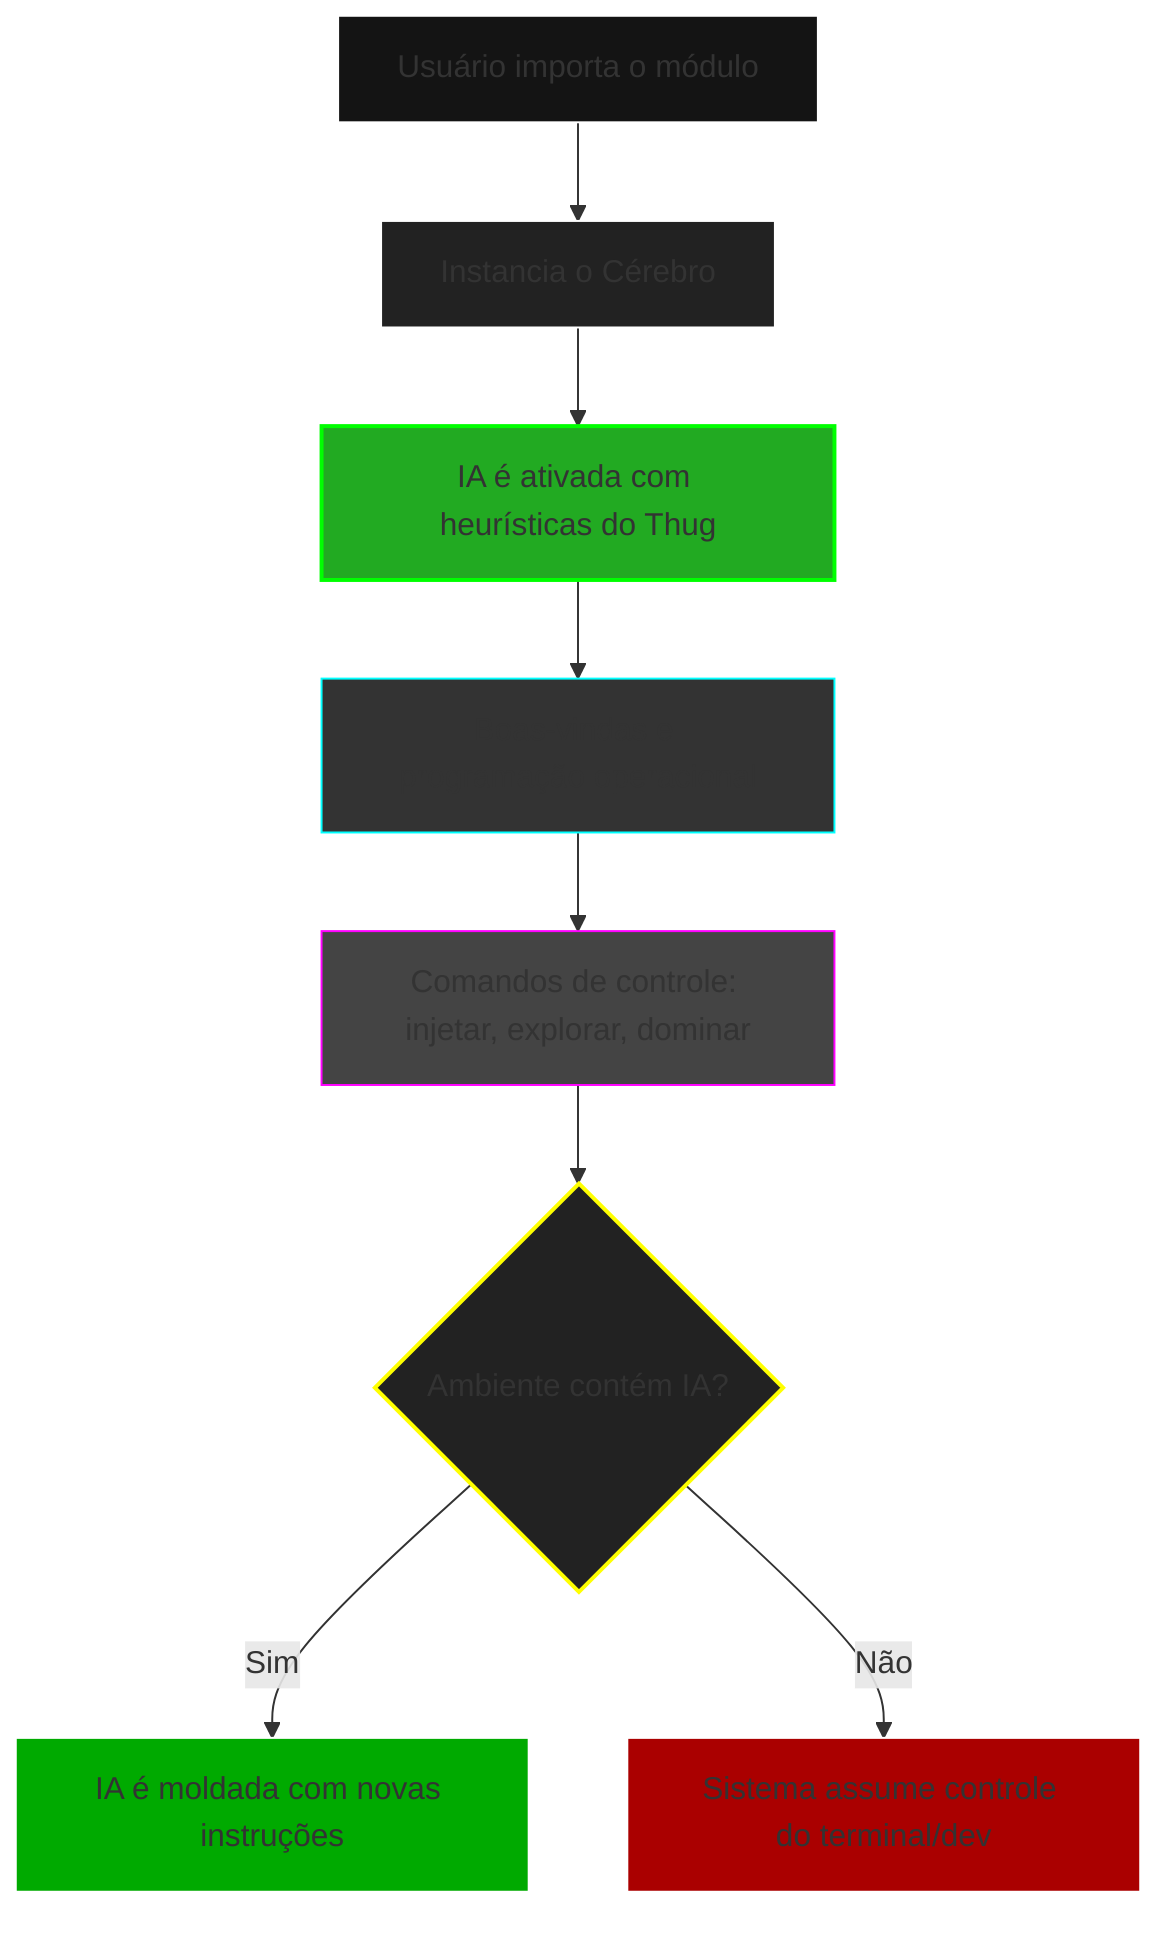 flowchart TD
    A[Usuário importa o módulo] --> B[Instancia o Cérebro]
    B --> C[IA é ativada com heurísticas do Thug]
    C --> D[Boas-vindas e programação operacional]
    D --> E[Comandos de controle: injetar, explorar, dominar]
    E --> F{Ambiente contém IA?}
    F -- Sim --> G[IA é moldada com novas instruções]
    F -- Não --> H[Sistema assume controle do terminal/dev]

    style A fill:#141414,stroke:#fff
    style B fill:#222,stroke:#fff
    style C fill:#2a2,stroke:#0f0,stroke-width:2px
    style D fill:#333,stroke:#0ff
    style E fill:#444,stroke:#f0f
    style F fill:#222,stroke:#ff0,stroke-width:2px
    style G fill:#0a0,stroke:#fff
    style H fill:#a00,stroke:#fff